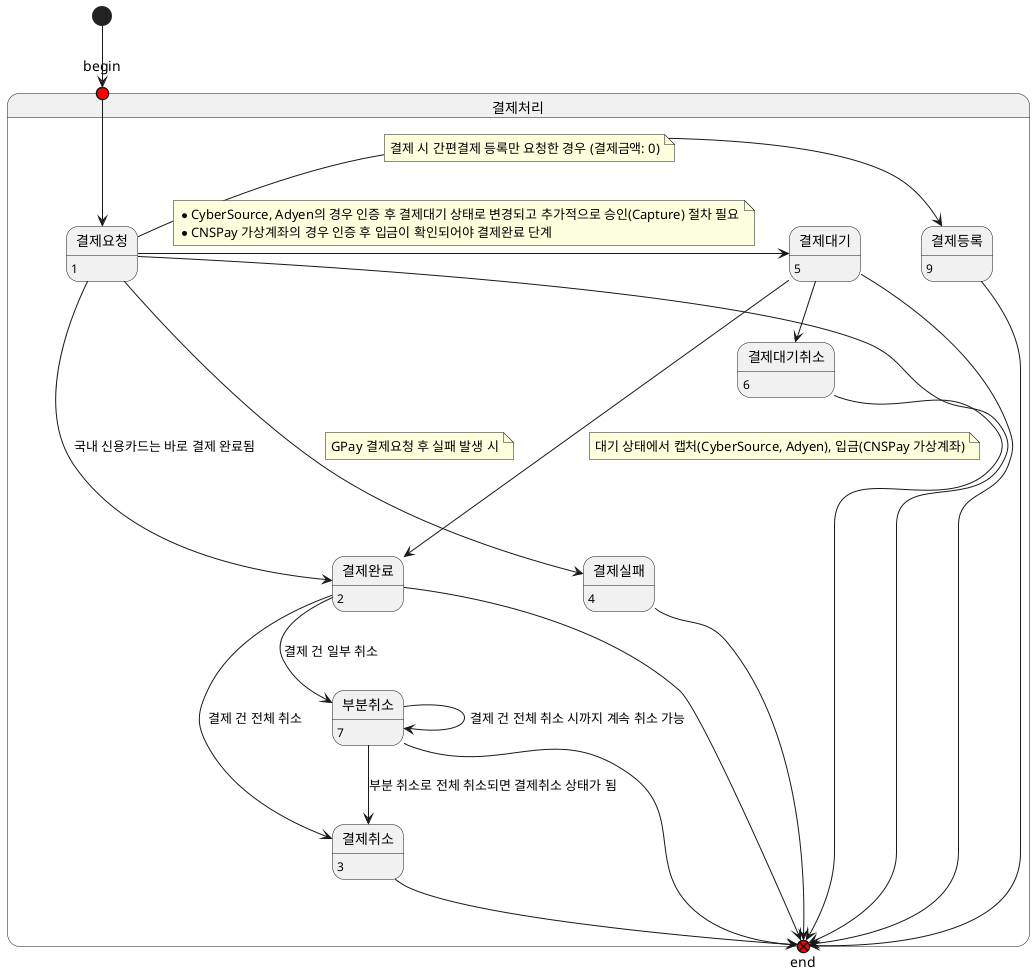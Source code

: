 @startuml
state 결제처리 {
    state 결제요청 : 1
    state 결제완료 : 2
    state 결제취소 : 3
    state 결제실패 : 4
    state 결제대기 : 5
    state 결제대기취소 : 6
    state 부분취소 : 7
    state 결제등록 : 9

    state begin <<entryPoint>> #red
    state end <<exitPoint>> #red

    begin -down-> 결제요청
    결제요청 -left-> 결제등록 
    note on link
    결제 시 간편결제 등록만 요청한 경우 (결제금액: 0)
    end note

    결제요청 -right-> 결제대기
    note on link
    * CyberSource, Adyen의 경우 인증 후 결제대기 상태로 변경되고 추가적으로 승인(Capture) 절차 필요
    * CNSPay 가상계좌의 경우 인증 후 입금이 확인되어야 결제완료 단계
    end note
    결제요청 -down---> 결제실패
    note on link
    GPay 결제요청 후 실패 발생 시
    end note
    결제대기 -down-> 결제대기취소

    결제대기 -down---> 결제완료 
    note on link
    대기 상태에서 캡처(CyberSource, Adyen), 입금(CNSPay 가상계좌)
    end note
    결제요청 -down-> 결제완료 : 국내 신용카드는 바로 결제 완료됨
    결제완료 -down-> 결제취소 : 결제 건 전체 취소
    결제완료 -down-> 부분취소 : 결제 건 일부 취소
    부분취소 -> 부분취소 : 결제 건 전체 취소 시까지 계속 취소 가능

    부분취소 -down-> 결제취소 : 부분 취소로 전체 취소되면 결제취소 상태가 됨
    결제요청 -down-> end
    결제대기 -down-> end
    결제대기취소 -down-> end
    결제완료 -down-> end
    결제취소 -down-> end
    부분취소 -down-> end
    결제실패 -down-> end
    결제등록 -down-> end
}

[*] -down-> begin 

@enduml


